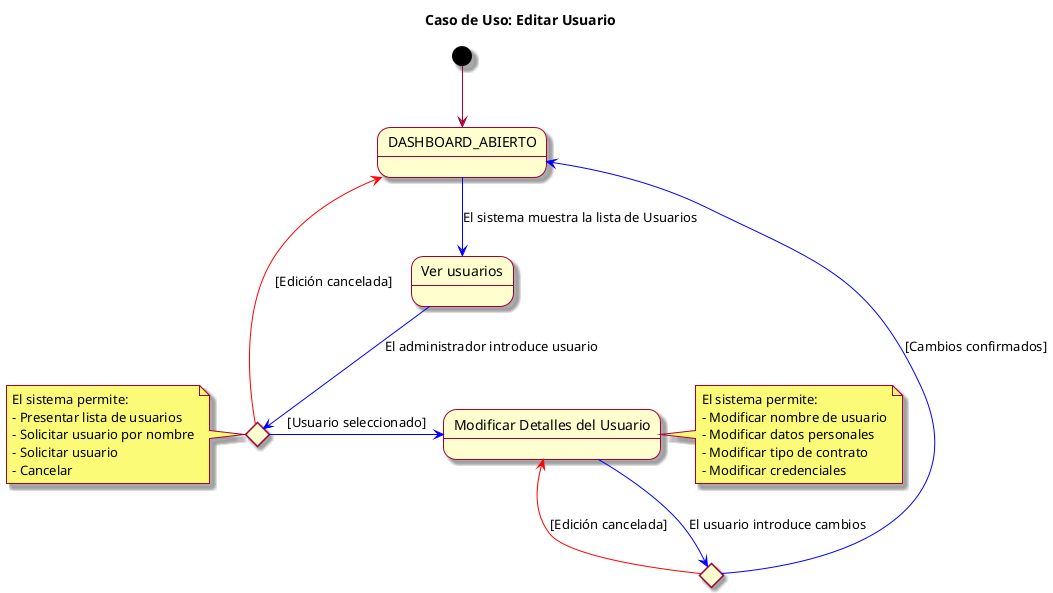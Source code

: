 @startuml
skin rose
title Caso de Uso: Editar Usuario

state DASHBOARD_ABIERTO as "DASHBOARD_ABIERTO"
state ListaUsuarios as "Ver usuarios"
state SeleccionarUsuario <<choice>>
state ModificarDetallesUsuario as "Modificar Detalles del Usuario"
state ConfirmarCambios <<choice>>

[*] -d-> DASHBOARD_ABIERTO
DASHBOARD_ABIERTO -d[#blue]-> ListaUsuarios : El sistema muestra la lista de Usuarios
ListaUsuarios -d[#blue]-> SeleccionarUsuario : El administrador introduce usuario
SeleccionarUsuario -r[#blue]-> ModificarDetallesUsuario : [Usuario seleccionado]
ModificarDetallesUsuario -d[#blue]-> ConfirmarCambios : El usuario introduce cambios
ConfirmarCambios -r[#blue]-> DASHBOARD_ABIERTO : [Cambios confirmados]
ConfirmarCambios -l[#red]-> ModificarDetallesUsuario : [Edición cancelada]
SeleccionarUsuario -l[#red]-> DASHBOARD_ABIERTO : [Edición cancelada]

note right of ModificarDetallesUsuario
  El sistema permite:
  - Modificar nombre de usuario
  - Modificar datos personales
  - Modificar tipo de contrato
  - Modificar credenciales
end note

note left of SeleccionarUsuario
  El sistema permite:
  - Presentar lista de usuarios
  - Solicitar usuario por nombre
  - Solicitar usuario
  - Cancelar
end note


@enduml
